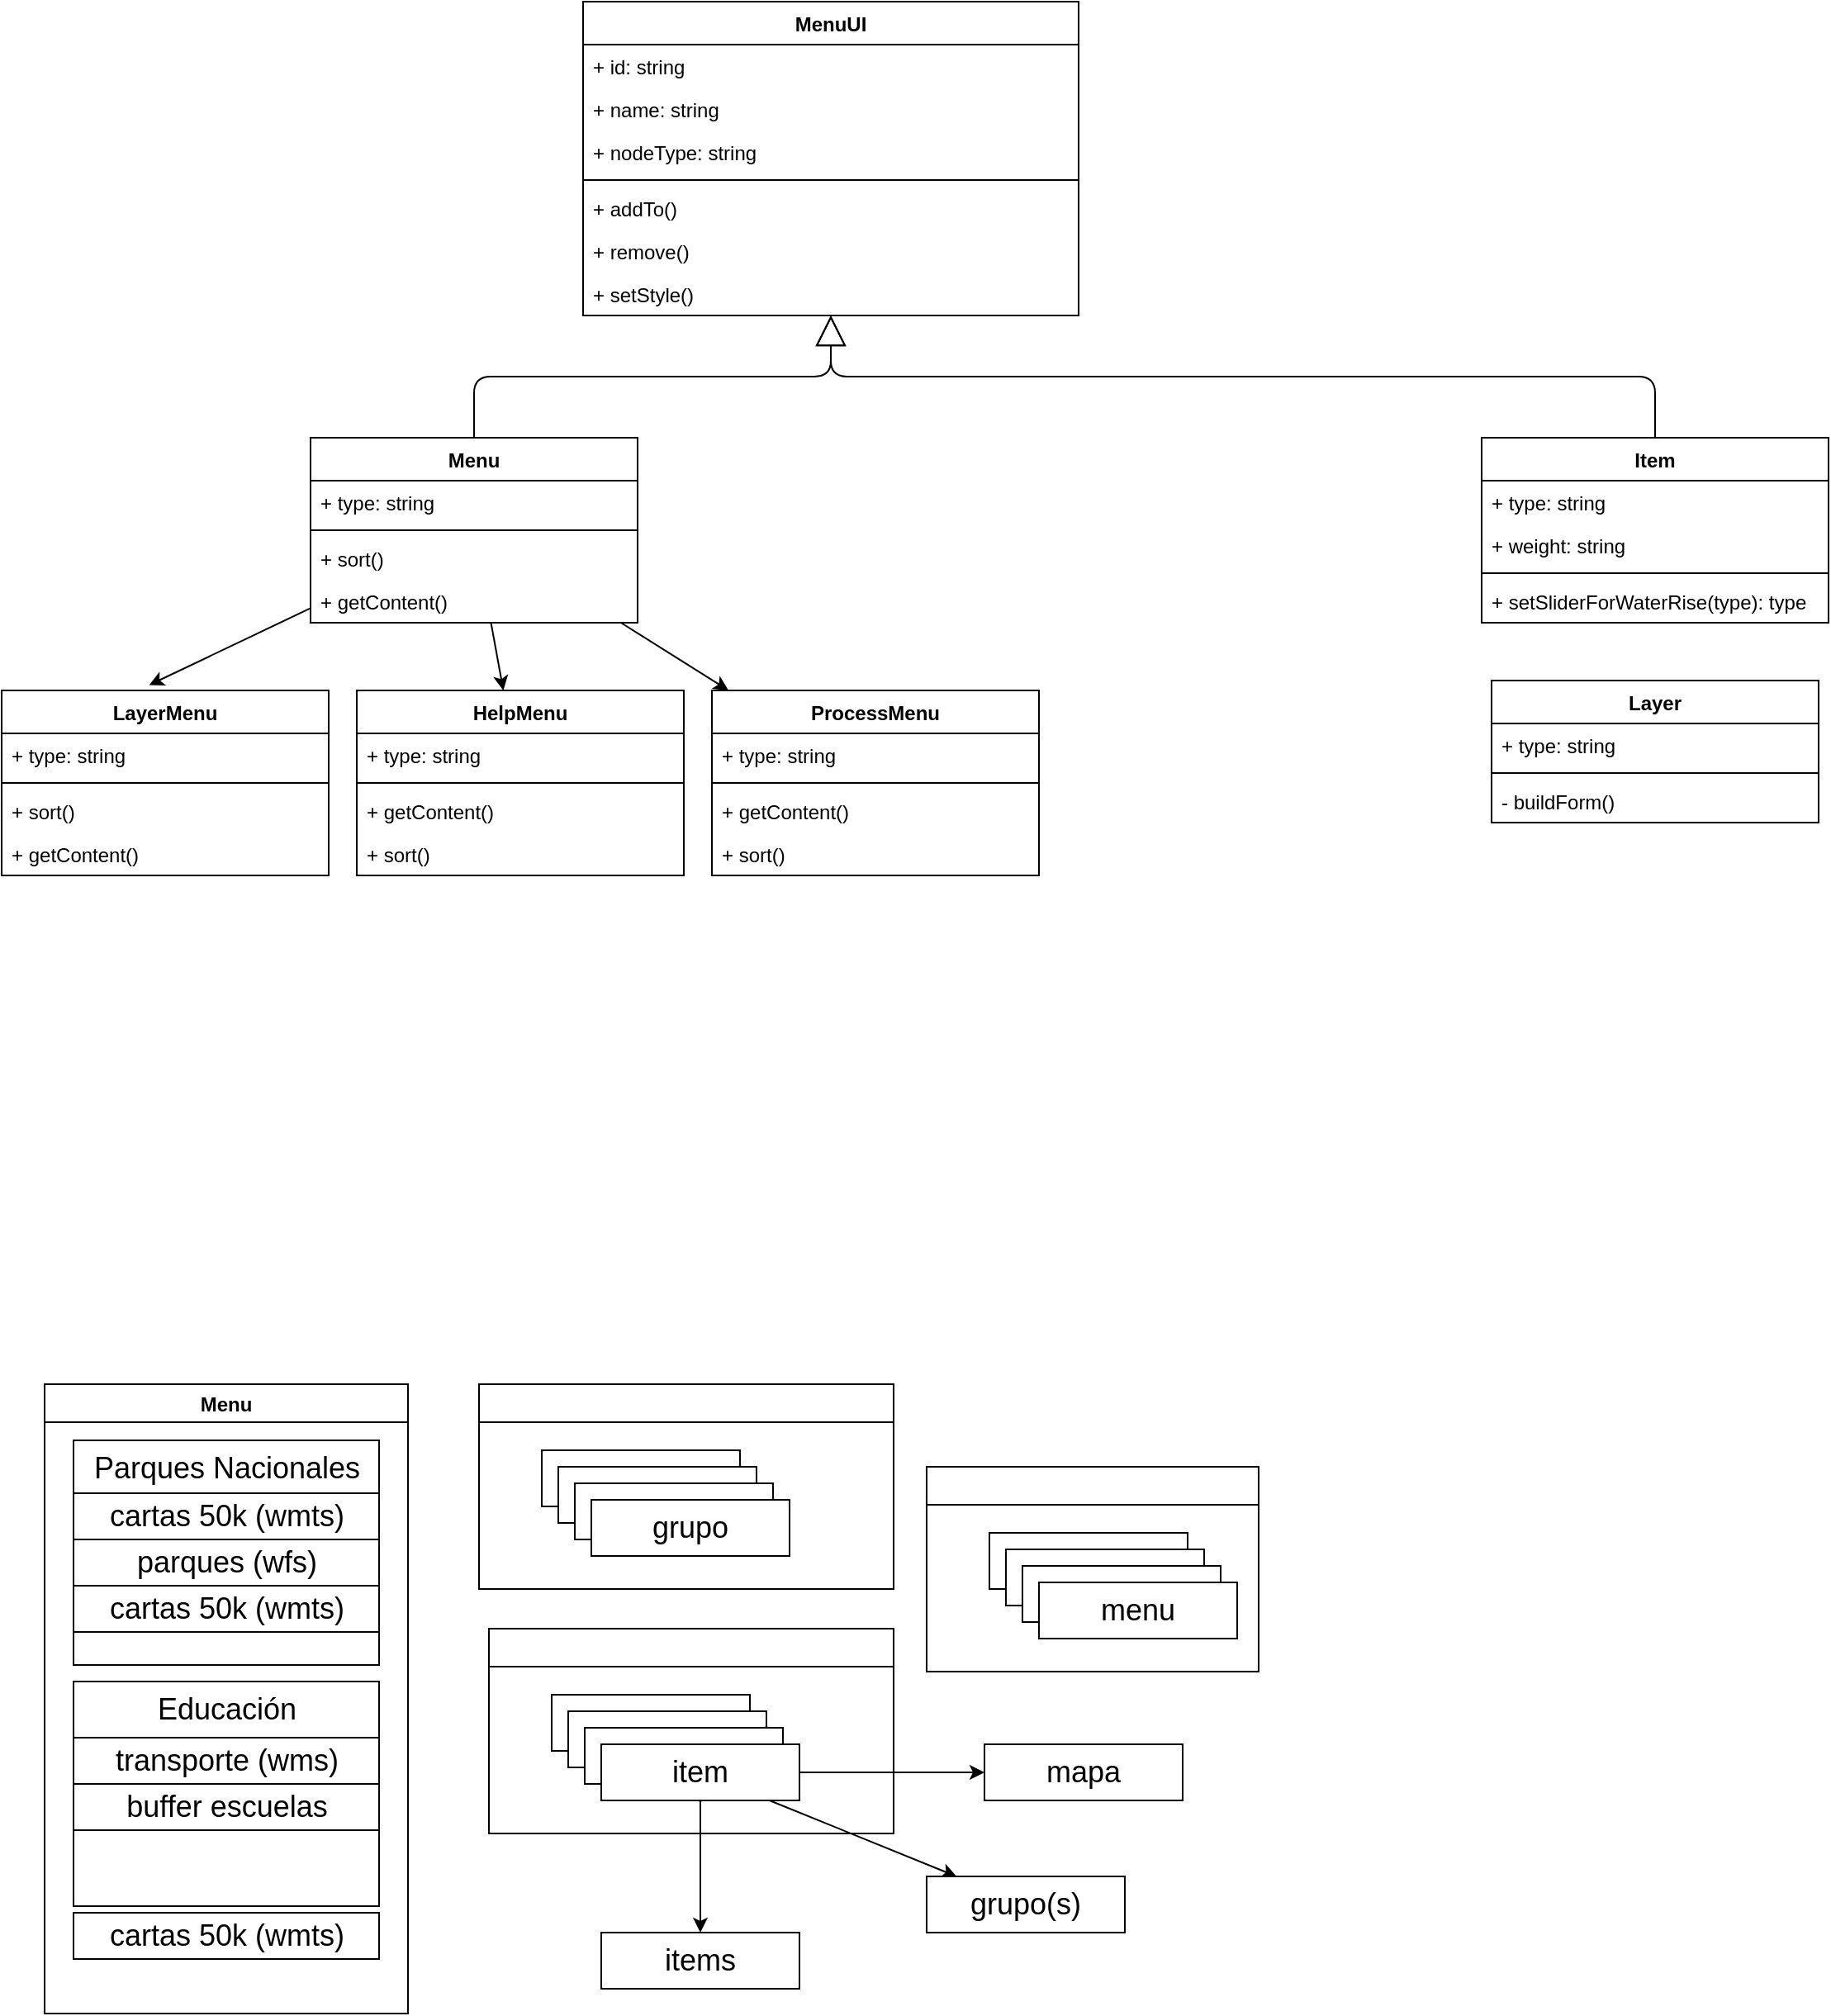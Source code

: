 <mxfile>
    <diagram id="CWb_n4CAjd2z9gFYFfTj" name="Class">
        <mxGraphModel dx="1259" dy="614" grid="0" gridSize="10" guides="1" tooltips="1" connect="1" arrows="1" fold="1" page="1" pageScale="1" pageWidth="1169" pageHeight="827" math="0" shadow="0">
            <root>
                <mxCell id="0"/>
                <mxCell id="1" parent="0"/>
                <mxCell id="zH9yEyfcCZAy-cP3OPAp-57" value="Item" style="swimlane;fontStyle=1;align=center;verticalAlign=top;childLayout=stackLayout;horizontal=1;startSize=26;horizontalStack=0;resizeParent=1;resizeParentMax=0;resizeLast=0;collapsible=1;marginBottom=0;" parent="1" vertex="1">
                    <mxGeometry x="910" y="281" width="210" height="112" as="geometry">
                        <mxRectangle x="655" y="465" width="80" height="26" as="alternateBounds"/>
                    </mxGeometry>
                </mxCell>
                <mxCell id="12" value="+ type: string" style="text;strokeColor=none;fillColor=none;align=left;verticalAlign=top;spacingLeft=4;spacingRight=4;overflow=hidden;rotatable=0;points=[[0,0.5],[1,0.5]];portConstraint=eastwest;" parent="zH9yEyfcCZAy-cP3OPAp-57" vertex="1">
                    <mxGeometry y="26" width="210" height="26" as="geometry"/>
                </mxCell>
                <mxCell id="15" value="+ weight: string" style="text;strokeColor=none;fillColor=none;align=left;verticalAlign=top;spacingLeft=4;spacingRight=4;overflow=hidden;rotatable=0;points=[[0,0.5],[1,0.5]];portConstraint=eastwest;" parent="zH9yEyfcCZAy-cP3OPAp-57" vertex="1">
                    <mxGeometry y="52" width="210" height="26" as="geometry"/>
                </mxCell>
                <mxCell id="zH9yEyfcCZAy-cP3OPAp-59" value="" style="line;strokeWidth=1;fillColor=none;align=left;verticalAlign=middle;spacingTop=-1;spacingLeft=3;spacingRight=3;rotatable=0;labelPosition=right;points=[];portConstraint=eastwest;strokeColor=inherit;" parent="zH9yEyfcCZAy-cP3OPAp-57" vertex="1">
                    <mxGeometry y="78" width="210" height="8" as="geometry"/>
                </mxCell>
                <mxCell id="zH9yEyfcCZAy-cP3OPAp-83" value="+ setSliderForWaterRise(type): type" style="text;strokeColor=none;fillColor=none;align=left;verticalAlign=top;spacingLeft=4;spacingRight=4;overflow=hidden;rotatable=0;points=[[0,0.5],[1,0.5]];portConstraint=eastwest;" parent="zH9yEyfcCZAy-cP3OPAp-57" vertex="1">
                    <mxGeometry y="86" width="210" height="26" as="geometry"/>
                </mxCell>
                <mxCell id="31" value="" style="edgeStyle=none;html=1;entryX=0.451;entryY=-0.029;entryDx=0;entryDy=0;entryPerimeter=0;" edge="1" parent="1" source="SXHfhw6Z6Lz09nfbXiYT-1" target="22">
                    <mxGeometry relative="1" as="geometry"/>
                </mxCell>
                <mxCell id="32" value="" style="edgeStyle=none;html=1;" edge="1" parent="1" source="SXHfhw6Z6Lz09nfbXiYT-1" target="26">
                    <mxGeometry relative="1" as="geometry"/>
                </mxCell>
                <mxCell id="42" value="" style="edgeStyle=none;html=1;" edge="1" parent="1" source="SXHfhw6Z6Lz09nfbXiYT-1" target="37">
                    <mxGeometry relative="1" as="geometry"/>
                </mxCell>
                <mxCell id="SXHfhw6Z6Lz09nfbXiYT-1" value="Menu" style="swimlane;fontStyle=1;align=center;verticalAlign=top;childLayout=stackLayout;horizontal=1;startSize=26;horizontalStack=0;resizeParent=1;resizeParentMax=0;resizeLast=0;collapsible=1;marginBottom=0;" parent="1" vertex="1">
                    <mxGeometry x="201" y="281" width="198" height="112" as="geometry"/>
                </mxCell>
                <mxCell id="SXHfhw6Z6Lz09nfbXiYT-2" value="+ type: string" style="text;strokeColor=none;fillColor=none;align=left;verticalAlign=top;spacingLeft=4;spacingRight=4;overflow=hidden;rotatable=0;points=[[0,0.5],[1,0.5]];portConstraint=eastwest;" parent="SXHfhw6Z6Lz09nfbXiYT-1" vertex="1">
                    <mxGeometry y="26" width="198" height="26" as="geometry"/>
                </mxCell>
                <mxCell id="SXHfhw6Z6Lz09nfbXiYT-3" value="" style="line;strokeWidth=1;fillColor=none;align=left;verticalAlign=middle;spacingTop=-1;spacingLeft=3;spacingRight=3;rotatable=0;labelPosition=right;points=[];portConstraint=eastwest;strokeColor=inherit;" parent="SXHfhw6Z6Lz09nfbXiYT-1" vertex="1">
                    <mxGeometry y="52" width="198" height="8" as="geometry"/>
                </mxCell>
                <mxCell id="30" value="+ sort()" style="text;strokeColor=none;fillColor=none;align=left;verticalAlign=top;spacingLeft=4;spacingRight=4;overflow=hidden;rotatable=0;points=[[0,0.5],[1,0.5]];portConstraint=eastwest;" vertex="1" parent="SXHfhw6Z6Lz09nfbXiYT-1">
                    <mxGeometry y="60" width="198" height="26" as="geometry"/>
                </mxCell>
                <mxCell id="0chl6XNJ0AaEcj4ULYIY-2" value="+ getContent()" style="text;strokeColor=none;fillColor=none;align=left;verticalAlign=top;spacingLeft=4;spacingRight=4;overflow=hidden;rotatable=0;points=[[0,0.5],[1,0.5]];portConstraint=eastwest;" parent="SXHfhw6Z6Lz09nfbXiYT-1" vertex="1">
                    <mxGeometry y="86" width="198" height="26" as="geometry"/>
                </mxCell>
                <mxCell id="JLlEWdNOFg77TvU8GrVB-5" value="" style="endArrow=block;endFill=0;html=1;edgeStyle=orthogonalEdgeStyle;align=left;verticalAlign=top;exitX=0.5;exitY=0;exitDx=0;exitDy=0;endSize=16;" parent="1" source="SXHfhw6Z6Lz09nfbXiYT-1" target="zH9yEyfcCZAy-cP3OPAp-73" edge="1">
                    <mxGeometry x="-0.853" y="-20" relative="1" as="geometry">
                        <mxPoint x="388" y="423" as="sourcePoint"/>
                        <mxPoint x="454" y="427" as="targetPoint"/>
                        <mxPoint as="offset"/>
                    </mxGeometry>
                </mxCell>
                <mxCell id="JLlEWdNOFg77TvU8GrVB-10" value="" style="endArrow=block;endFill=0;html=1;edgeStyle=orthogonalEdgeStyle;align=left;verticalAlign=top;exitX=0.5;exitY=0;exitDx=0;exitDy=0;endSize=16;" parent="1" source="zH9yEyfcCZAy-cP3OPAp-57" target="zH9yEyfcCZAy-cP3OPAp-73" edge="1">
                    <mxGeometry x="-0.83" relative="1" as="geometry">
                        <mxPoint x="644" y="441" as="sourcePoint"/>
                        <mxPoint x="804" y="441" as="targetPoint"/>
                        <mxPoint as="offset"/>
                    </mxGeometry>
                </mxCell>
                <mxCell id="zH9yEyfcCZAy-cP3OPAp-73" value="MenuUI" style="swimlane;fontStyle=1;align=center;verticalAlign=top;childLayout=stackLayout;horizontal=1;startSize=26;horizontalStack=0;resizeParent=1;resizeParentMax=0;resizeLast=0;collapsible=1;marginBottom=0;shadow=0;" parent="1" vertex="1">
                    <mxGeometry x="366" y="17" width="300" height="190" as="geometry"/>
                </mxCell>
                <mxCell id="GDd7rEjxKUPIOiGlK0JA-3" value="+ id: string" style="text;strokeColor=none;fillColor=none;align=left;verticalAlign=top;spacingLeft=4;spacingRight=4;overflow=hidden;rotatable=0;points=[[0,0.5],[1,0.5]];portConstraint=eastwest;" parent="zH9yEyfcCZAy-cP3OPAp-73" vertex="1">
                    <mxGeometry y="26" width="300" height="26" as="geometry"/>
                </mxCell>
                <mxCell id="GDd7rEjxKUPIOiGlK0JA-2" value="+ name: string" style="text;strokeColor=none;fillColor=none;align=left;verticalAlign=top;spacingLeft=4;spacingRight=4;overflow=hidden;rotatable=0;points=[[0,0.5],[1,0.5]];portConstraint=eastwest;" parent="zH9yEyfcCZAy-cP3OPAp-73" vertex="1">
                    <mxGeometry y="52" width="300" height="26" as="geometry"/>
                </mxCell>
                <mxCell id="wN1pKUqFxLURX6OhlAxr-1" value="+ nodeType: string" style="text;strokeColor=none;fillColor=none;align=left;verticalAlign=top;spacingLeft=4;spacingRight=4;overflow=hidden;rotatable=0;points=[[0,0.5],[1,0.5]];portConstraint=eastwest;" parent="zH9yEyfcCZAy-cP3OPAp-73" vertex="1">
                    <mxGeometry y="78" width="300" height="26" as="geometry"/>
                </mxCell>
                <mxCell id="zH9yEyfcCZAy-cP3OPAp-75" value="" style="line;strokeWidth=1;fillColor=none;align=left;verticalAlign=middle;spacingTop=-1;spacingLeft=3;spacingRight=3;rotatable=0;labelPosition=right;points=[];portConstraint=eastwest;strokeColor=inherit;" parent="zH9yEyfcCZAy-cP3OPAp-73" vertex="1">
                    <mxGeometry y="104" width="300" height="8" as="geometry"/>
                </mxCell>
                <mxCell id="GuAcYDnVSEdRQ6eYFPWp-65" value="+ addTo()" style="text;strokeColor=none;fillColor=none;align=left;verticalAlign=top;spacingLeft=4;spacingRight=4;overflow=hidden;rotatable=0;points=[[0,0.5],[1,0.5]];portConstraint=eastwest;" parent="zH9yEyfcCZAy-cP3OPAp-73" vertex="1">
                    <mxGeometry y="112" width="300" height="26" as="geometry"/>
                </mxCell>
                <mxCell id="GuAcYDnVSEdRQ6eYFPWp-66" value="+ remove()" style="text;strokeColor=none;fillColor=none;align=left;verticalAlign=top;spacingLeft=4;spacingRight=4;overflow=hidden;rotatable=0;points=[[0,0.5],[1,0.5]];portConstraint=eastwest;" parent="zH9yEyfcCZAy-cP3OPAp-73" vertex="1">
                    <mxGeometry y="138" width="300" height="26" as="geometry"/>
                </mxCell>
                <mxCell id="zH9yEyfcCZAy-cP3OPAp-80" value="+ setStyle()" style="text;strokeColor=none;fillColor=none;align=left;verticalAlign=top;spacingLeft=4;spacingRight=4;overflow=hidden;rotatable=0;points=[[0,0.5],[1,0.5]];portConstraint=eastwest;" parent="zH9yEyfcCZAy-cP3OPAp-73" vertex="1">
                    <mxGeometry y="164" width="300" height="26" as="geometry"/>
                </mxCell>
                <mxCell id="GuAcYDnVSEdRQ6eYFPWp-32" value="Menu" style="swimlane;" parent="1" vertex="1">
                    <mxGeometry x="40" y="854" width="220" height="381" as="geometry"/>
                </mxCell>
                <mxCell id="GuAcYDnVSEdRQ6eYFPWp-33" value="" style="edgeStyle=none;html=1;" parent="GuAcYDnVSEdRQ6eYFPWp-32" edge="1">
                    <mxGeometry relative="1" as="geometry">
                        <mxPoint x="100" y="71" as="sourcePoint"/>
                    </mxGeometry>
                </mxCell>
                <mxCell id="GuAcYDnVSEdRQ6eYFPWp-34" value="Parques Nacionales" style="rounded=0;whiteSpace=wrap;html=1;fontSize=18;verticalAlign=top;" parent="GuAcYDnVSEdRQ6eYFPWp-32" vertex="1">
                    <mxGeometry x="17.5" y="34" width="185" height="136" as="geometry"/>
                </mxCell>
                <mxCell id="GuAcYDnVSEdRQ6eYFPWp-35" value="parques (wfs)" style="rounded=0;whiteSpace=wrap;html=1;fontSize=18;" parent="GuAcYDnVSEdRQ6eYFPWp-32" vertex="1">
                    <mxGeometry x="17.5" y="94" width="185" height="28" as="geometry"/>
                </mxCell>
                <mxCell id="GuAcYDnVSEdRQ6eYFPWp-36" value="Educación" style="rounded=0;whiteSpace=wrap;html=1;fontSize=18;verticalAlign=top;" parent="GuAcYDnVSEdRQ6eYFPWp-32" vertex="1">
                    <mxGeometry x="17.5" y="180" width="185" height="136" as="geometry"/>
                </mxCell>
                <mxCell id="GuAcYDnVSEdRQ6eYFPWp-37" value="cartas 50k (wmts)" style="rounded=0;whiteSpace=wrap;html=1;fontSize=18;" parent="GuAcYDnVSEdRQ6eYFPWp-32" vertex="1">
                    <mxGeometry x="17.5" y="66" width="185" height="28" as="geometry"/>
                </mxCell>
                <mxCell id="GuAcYDnVSEdRQ6eYFPWp-38" value="transporte (wms)" style="rounded=0;whiteSpace=wrap;html=1;fontSize=18;" parent="GuAcYDnVSEdRQ6eYFPWp-32" vertex="1">
                    <mxGeometry x="17.5" y="214" width="185" height="28" as="geometry"/>
                </mxCell>
                <mxCell id="GuAcYDnVSEdRQ6eYFPWp-39" value="buffer escuelas" style="rounded=0;whiteSpace=wrap;html=1;fontSize=18;" parent="GuAcYDnVSEdRQ6eYFPWp-32" vertex="1">
                    <mxGeometry x="17.5" y="242" width="185" height="28" as="geometry"/>
                </mxCell>
                <mxCell id="GuAcYDnVSEdRQ6eYFPWp-40" value="cartas 50k (wmts)" style="rounded=0;whiteSpace=wrap;html=1;fontSize=18;" parent="GuAcYDnVSEdRQ6eYFPWp-32" vertex="1">
                    <mxGeometry x="17.5" y="122" width="185" height="28" as="geometry"/>
                </mxCell>
                <mxCell id="GuAcYDnVSEdRQ6eYFPWp-41" value="cartas 50k (wmts)" style="rounded=0;whiteSpace=wrap;html=1;fontSize=18;" parent="GuAcYDnVSEdRQ6eYFPWp-32" vertex="1">
                    <mxGeometry x="17.5" y="320" width="185" height="28" as="geometry"/>
                </mxCell>
                <mxCell id="GuAcYDnVSEdRQ6eYFPWp-42" value="" style="swimlane;fontSize=18;" parent="1" vertex="1">
                    <mxGeometry x="303" y="854" width="251" height="124" as="geometry"/>
                </mxCell>
                <mxCell id="GuAcYDnVSEdRQ6eYFPWp-43" value="grupo" style="rounded=0;whiteSpace=wrap;html=1;fontSize=18;" parent="GuAcYDnVSEdRQ6eYFPWp-42" vertex="1">
                    <mxGeometry x="38" y="40" width="120" height="34" as="geometry"/>
                </mxCell>
                <mxCell id="GuAcYDnVSEdRQ6eYFPWp-44" value="grupo" style="rounded=0;whiteSpace=wrap;html=1;fontSize=18;" parent="1" vertex="1">
                    <mxGeometry x="351" y="904" width="120" height="34" as="geometry"/>
                </mxCell>
                <mxCell id="GuAcYDnVSEdRQ6eYFPWp-45" value="grupo" style="rounded=0;whiteSpace=wrap;html=1;fontSize=18;" parent="1" vertex="1">
                    <mxGeometry x="361" y="914" width="120" height="34" as="geometry"/>
                </mxCell>
                <mxCell id="GuAcYDnVSEdRQ6eYFPWp-46" value="grupo" style="rounded=0;whiteSpace=wrap;html=1;fontSize=18;" parent="1" vertex="1">
                    <mxGeometry x="371" y="924" width="120" height="34" as="geometry"/>
                </mxCell>
                <mxCell id="GuAcYDnVSEdRQ6eYFPWp-47" value="" style="swimlane;fontSize=18;" parent="1" vertex="1">
                    <mxGeometry x="309" y="1002" width="245" height="124" as="geometry"/>
                </mxCell>
                <mxCell id="GuAcYDnVSEdRQ6eYFPWp-48" value="grupo" style="rounded=0;whiteSpace=wrap;html=1;fontSize=18;" parent="GuAcYDnVSEdRQ6eYFPWp-47" vertex="1">
                    <mxGeometry x="38" y="40" width="120" height="34" as="geometry"/>
                </mxCell>
                <mxCell id="GuAcYDnVSEdRQ6eYFPWp-49" value="grupo" style="rounded=0;whiteSpace=wrap;html=1;fontSize=18;" parent="1" vertex="1">
                    <mxGeometry x="357" y="1052" width="120" height="34" as="geometry"/>
                </mxCell>
                <mxCell id="GuAcYDnVSEdRQ6eYFPWp-50" value="grupo" style="rounded=0;whiteSpace=wrap;html=1;fontSize=18;" parent="1" vertex="1">
                    <mxGeometry x="367" y="1062" width="120" height="34" as="geometry"/>
                </mxCell>
                <mxCell id="GuAcYDnVSEdRQ6eYFPWp-51" value="" style="edgeStyle=none;html=1;fontSize=18;" parent="1" source="GuAcYDnVSEdRQ6eYFPWp-54" target="GuAcYDnVSEdRQ6eYFPWp-60" edge="1">
                    <mxGeometry relative="1" as="geometry"/>
                </mxCell>
                <mxCell id="GuAcYDnVSEdRQ6eYFPWp-52" value="" style="edgeStyle=none;html=1;fontSize=18;" parent="1" source="GuAcYDnVSEdRQ6eYFPWp-54" target="GuAcYDnVSEdRQ6eYFPWp-61" edge="1">
                    <mxGeometry relative="1" as="geometry"/>
                </mxCell>
                <mxCell id="GuAcYDnVSEdRQ6eYFPWp-53" value="" style="edgeStyle=none;html=1;fontSize=18;" parent="1" source="GuAcYDnVSEdRQ6eYFPWp-54" target="GuAcYDnVSEdRQ6eYFPWp-62" edge="1">
                    <mxGeometry relative="1" as="geometry"/>
                </mxCell>
                <mxCell id="GuAcYDnVSEdRQ6eYFPWp-54" value="item" style="rounded=0;whiteSpace=wrap;html=1;fontSize=18;" parent="1" vertex="1">
                    <mxGeometry x="377" y="1072" width="120" height="34" as="geometry"/>
                </mxCell>
                <mxCell id="GuAcYDnVSEdRQ6eYFPWp-55" value="" style="swimlane;fontSize=18;" parent="1" vertex="1">
                    <mxGeometry x="574" y="904" width="201" height="124" as="geometry"/>
                </mxCell>
                <mxCell id="GuAcYDnVSEdRQ6eYFPWp-56" value="grupo" style="rounded=0;whiteSpace=wrap;html=1;fontSize=18;" parent="GuAcYDnVSEdRQ6eYFPWp-55" vertex="1">
                    <mxGeometry x="38" y="40" width="120" height="34" as="geometry"/>
                </mxCell>
                <mxCell id="GuAcYDnVSEdRQ6eYFPWp-57" value="grupo" style="rounded=0;whiteSpace=wrap;html=1;fontSize=18;" parent="1" vertex="1">
                    <mxGeometry x="622" y="954" width="120" height="34" as="geometry"/>
                </mxCell>
                <mxCell id="GuAcYDnVSEdRQ6eYFPWp-58" value="grupo" style="rounded=0;whiteSpace=wrap;html=1;fontSize=18;" parent="1" vertex="1">
                    <mxGeometry x="632" y="964" width="120" height="34" as="geometry"/>
                </mxCell>
                <mxCell id="GuAcYDnVSEdRQ6eYFPWp-59" value="menu" style="rounded=0;whiteSpace=wrap;html=1;fontSize=18;" parent="1" vertex="1">
                    <mxGeometry x="642" y="974" width="120" height="34" as="geometry"/>
                </mxCell>
                <mxCell id="GuAcYDnVSEdRQ6eYFPWp-60" value="items" style="rounded=0;whiteSpace=wrap;html=1;fontSize=18;" parent="1" vertex="1">
                    <mxGeometry x="377" y="1186" width="120" height="34" as="geometry"/>
                </mxCell>
                <mxCell id="GuAcYDnVSEdRQ6eYFPWp-61" value="mapa" style="rounded=0;whiteSpace=wrap;html=1;fontSize=18;" parent="1" vertex="1">
                    <mxGeometry x="609" y="1072" width="120" height="34" as="geometry"/>
                </mxCell>
                <mxCell id="GuAcYDnVSEdRQ6eYFPWp-62" value="grupo(s)" style="rounded=0;whiteSpace=wrap;html=1;fontSize=18;" parent="1" vertex="1">
                    <mxGeometry x="574" y="1152" width="120" height="34" as="geometry"/>
                </mxCell>
                <mxCell id="18" value="Layer" style="swimlane;fontStyle=1;align=center;verticalAlign=top;childLayout=stackLayout;horizontal=1;startSize=26;horizontalStack=0;resizeParent=1;resizeParentMax=0;resizeLast=0;collapsible=1;marginBottom=0;" vertex="1" parent="1">
                    <mxGeometry x="916" y="428" width="198" height="86" as="geometry"/>
                </mxCell>
                <mxCell id="19" value="+ type: string" style="text;strokeColor=none;fillColor=none;align=left;verticalAlign=top;spacingLeft=4;spacingRight=4;overflow=hidden;rotatable=0;points=[[0,0.5],[1,0.5]];portConstraint=eastwest;" vertex="1" parent="18">
                    <mxGeometry y="26" width="198" height="26" as="geometry"/>
                </mxCell>
                <mxCell id="20" value="" style="line;strokeWidth=1;fillColor=none;align=left;verticalAlign=middle;spacingTop=-1;spacingLeft=3;spacingRight=3;rotatable=0;labelPosition=right;points=[];portConstraint=eastwest;strokeColor=inherit;" vertex="1" parent="18">
                    <mxGeometry y="52" width="198" height="8" as="geometry"/>
                </mxCell>
                <mxCell id="21" value="- buildForm()" style="text;strokeColor=none;fillColor=none;align=left;verticalAlign=top;spacingLeft=4;spacingRight=4;overflow=hidden;rotatable=0;points=[[0,0.5],[1,0.5]];portConstraint=eastwest;" vertex="1" parent="18">
                    <mxGeometry y="60" width="198" height="26" as="geometry"/>
                </mxCell>
                <mxCell id="22" value="LayerMenu" style="swimlane;fontStyle=1;align=center;verticalAlign=top;childLayout=stackLayout;horizontal=1;startSize=26;horizontalStack=0;resizeParent=1;resizeParentMax=0;resizeLast=0;collapsible=1;marginBottom=0;" vertex="1" parent="1">
                    <mxGeometry x="14" y="434" width="198" height="112" as="geometry"/>
                </mxCell>
                <mxCell id="23" value="+ type: string" style="text;strokeColor=none;fillColor=none;align=left;verticalAlign=top;spacingLeft=4;spacingRight=4;overflow=hidden;rotatable=0;points=[[0,0.5],[1,0.5]];portConstraint=eastwest;" vertex="1" parent="22">
                    <mxGeometry y="26" width="198" height="26" as="geometry"/>
                </mxCell>
                <mxCell id="24" value="" style="line;strokeWidth=1;fillColor=none;align=left;verticalAlign=middle;spacingTop=-1;spacingLeft=3;spacingRight=3;rotatable=0;labelPosition=right;points=[];portConstraint=eastwest;strokeColor=inherit;" vertex="1" parent="22">
                    <mxGeometry y="52" width="198" height="8" as="geometry"/>
                </mxCell>
                <mxCell id="33" value="+ sort()" style="text;strokeColor=none;fillColor=none;align=left;verticalAlign=top;spacingLeft=4;spacingRight=4;overflow=hidden;rotatable=0;points=[[0,0.5],[1,0.5]];portConstraint=eastwest;" vertex="1" parent="22">
                    <mxGeometry y="60" width="198" height="26" as="geometry"/>
                </mxCell>
                <mxCell id="34" value="+ getContent()" style="text;strokeColor=none;fillColor=none;align=left;verticalAlign=top;spacingLeft=4;spacingRight=4;overflow=hidden;rotatable=0;points=[[0,0.5],[1,0.5]];portConstraint=eastwest;" vertex="1" parent="22">
                    <mxGeometry y="86" width="198" height="26" as="geometry"/>
                </mxCell>
                <mxCell id="26" value="HelpMenu" style="swimlane;fontStyle=1;align=center;verticalAlign=top;childLayout=stackLayout;horizontal=1;startSize=26;horizontalStack=0;resizeParent=1;resizeParentMax=0;resizeLast=0;collapsible=1;marginBottom=0;" vertex="1" parent="1">
                    <mxGeometry x="229" y="434" width="198" height="112" as="geometry"/>
                </mxCell>
                <mxCell id="27" value="+ type: string" style="text;strokeColor=none;fillColor=none;align=left;verticalAlign=top;spacingLeft=4;spacingRight=4;overflow=hidden;rotatable=0;points=[[0,0.5],[1,0.5]];portConstraint=eastwest;" vertex="1" parent="26">
                    <mxGeometry y="26" width="198" height="26" as="geometry"/>
                </mxCell>
                <mxCell id="28" value="" style="line;strokeWidth=1;fillColor=none;align=left;verticalAlign=middle;spacingTop=-1;spacingLeft=3;spacingRight=3;rotatable=0;labelPosition=right;points=[];portConstraint=eastwest;strokeColor=inherit;" vertex="1" parent="26">
                    <mxGeometry y="52" width="198" height="8" as="geometry"/>
                </mxCell>
                <mxCell id="36" value="+ getContent()" style="text;strokeColor=none;fillColor=none;align=left;verticalAlign=top;spacingLeft=4;spacingRight=4;overflow=hidden;rotatable=0;points=[[0,0.5],[1,0.5]];portConstraint=eastwest;" vertex="1" parent="26">
                    <mxGeometry y="60" width="198" height="26" as="geometry"/>
                </mxCell>
                <mxCell id="35" value="+ sort()" style="text;strokeColor=none;fillColor=none;align=left;verticalAlign=top;spacingLeft=4;spacingRight=4;overflow=hidden;rotatable=0;points=[[0,0.5],[1,0.5]];portConstraint=eastwest;" vertex="1" parent="26">
                    <mxGeometry y="86" width="198" height="26" as="geometry"/>
                </mxCell>
                <mxCell id="37" value="ProcessMenu" style="swimlane;fontStyle=1;align=center;verticalAlign=top;childLayout=stackLayout;horizontal=1;startSize=26;horizontalStack=0;resizeParent=1;resizeParentMax=0;resizeLast=0;collapsible=1;marginBottom=0;" vertex="1" parent="1">
                    <mxGeometry x="444" y="434" width="198" height="112" as="geometry"/>
                </mxCell>
                <mxCell id="38" value="+ type: string" style="text;strokeColor=none;fillColor=none;align=left;verticalAlign=top;spacingLeft=4;spacingRight=4;overflow=hidden;rotatable=0;points=[[0,0.5],[1,0.5]];portConstraint=eastwest;" vertex="1" parent="37">
                    <mxGeometry y="26" width="198" height="26" as="geometry"/>
                </mxCell>
                <mxCell id="39" value="" style="line;strokeWidth=1;fillColor=none;align=left;verticalAlign=middle;spacingTop=-1;spacingLeft=3;spacingRight=3;rotatable=0;labelPosition=right;points=[];portConstraint=eastwest;strokeColor=inherit;" vertex="1" parent="37">
                    <mxGeometry y="52" width="198" height="8" as="geometry"/>
                </mxCell>
                <mxCell id="40" value="+ getContent()" style="text;strokeColor=none;fillColor=none;align=left;verticalAlign=top;spacingLeft=4;spacingRight=4;overflow=hidden;rotatable=0;points=[[0,0.5],[1,0.5]];portConstraint=eastwest;" vertex="1" parent="37">
                    <mxGeometry y="60" width="198" height="26" as="geometry"/>
                </mxCell>
                <mxCell id="41" value="+ sort()" style="text;strokeColor=none;fillColor=none;align=left;verticalAlign=top;spacingLeft=4;spacingRight=4;overflow=hidden;rotatable=0;points=[[0,0.5],[1,0.5]];portConstraint=eastwest;" vertex="1" parent="37">
                    <mxGeometry y="86" width="198" height="26" as="geometry"/>
                </mxCell>
            </root>
        </mxGraphModel>
    </diagram>
    <diagram name="newMenu" id="8wBzWlpu2rMvFA-HDnfL">
        <mxGraphModel dx="1367" dy="787" grid="0" gridSize="10" guides="1" tooltips="1" connect="1" arrows="1" fold="1" page="1" pageScale="1" pageWidth="1169" pageHeight="827" math="0" shadow="0">
            <root>
                <mxCell id="F6urXVBgQZj6xSzh7uNJ-0"/>
                <mxCell id="F6urXVBgQZj6xSzh7uNJ-1" parent="F6urXVBgQZj6xSzh7uNJ-0"/>
                <mxCell id="F6urXVBgQZj6xSzh7uNJ-18" value="Element" style="swimlane;fontStyle=1;align=center;verticalAlign=top;childLayout=stackLayout;horizontal=1;startSize=26;horizontalStack=0;resizeParent=1;resizeParentMax=0;resizeLast=0;collapsible=1;marginBottom=0;shadow=0;" vertex="1" parent="F6urXVBgQZj6xSzh7uNJ-1">
                    <mxGeometry x="24" y="13" width="300" height="191" as="geometry"/>
                </mxCell>
                <mxCell id="F6urXVBgQZj6xSzh7uNJ-19" value="+ id: string" style="text;strokeColor=none;fillColor=none;align=left;verticalAlign=top;spacingLeft=4;spacingRight=4;overflow=hidden;rotatable=0;points=[[0,0.5],[1,0.5]];portConstraint=eastwest;" vertex="1" parent="F6urXVBgQZj6xSzh7uNJ-18">
                    <mxGeometry y="26" width="300" height="26" as="geometry"/>
                </mxCell>
                <mxCell id="F6urXVBgQZj6xSzh7uNJ-20" value="+ name: string" style="text;strokeColor=none;fillColor=none;align=left;verticalAlign=top;spacingLeft=4;spacingRight=4;overflow=hidden;rotatable=0;points=[[0,0.5],[1,0.5]];portConstraint=eastwest;" vertex="1" parent="F6urXVBgQZj6xSzh7uNJ-18">
                    <mxGeometry y="52" width="300" height="26" as="geometry"/>
                </mxCell>
                <mxCell id="F6urXVBgQZj6xSzh7uNJ-21" value="+ type: string" style="text;strokeColor=none;fillColor=none;align=left;verticalAlign=top;spacingLeft=4;spacingRight=4;overflow=hidden;rotatable=0;points=[[0,0.5],[1,0.5]];portConstraint=eastwest;" vertex="1" parent="F6urXVBgQZj6xSzh7uNJ-18">
                    <mxGeometry y="78" width="300" height="26" as="geometry"/>
                </mxCell>
                <mxCell id="F6urXVBgQZj6xSzh7uNJ-22" value="" style="line;strokeWidth=1;fillColor=none;align=left;verticalAlign=middle;spacingTop=-1;spacingLeft=3;spacingRight=3;rotatable=0;labelPosition=right;points=[];portConstraint=eastwest;strokeColor=inherit;" vertex="1" parent="F6urXVBgQZj6xSzh7uNJ-18">
                    <mxGeometry y="104" width="300" height="8" as="geometry"/>
                </mxCell>
                <mxCell id="F6urXVBgQZj6xSzh7uNJ-23" value="+ addTo()" style="text;strokeColor=none;fillColor=none;align=left;verticalAlign=top;spacingLeft=4;spacingRight=4;overflow=hidden;rotatable=0;points=[[0,0.5],[1,0.5]];portConstraint=eastwest;" vertex="1" parent="F6urXVBgQZj6xSzh7uNJ-18">
                    <mxGeometry y="112" width="300" height="26" as="geometry"/>
                </mxCell>
                <mxCell id="F6urXVBgQZj6xSzh7uNJ-24" value="+ remove()" style="text;strokeColor=none;fillColor=none;align=left;verticalAlign=top;spacingLeft=4;spacingRight=4;overflow=hidden;rotatable=0;points=[[0,0.5],[1,0.5]];portConstraint=eastwest;" vertex="1" parent="F6urXVBgQZj6xSzh7uNJ-18">
                    <mxGeometry y="138" width="300" height="26" as="geometry"/>
                </mxCell>
                <mxCell id="m8x4IANRLHTWrWJy82Jp-11" value="+ setStyle()" style="text;strokeColor=none;fillColor=none;align=left;verticalAlign=top;spacingLeft=4;spacingRight=4;overflow=hidden;rotatable=0;points=[[0,0.5],[1,0.5]];portConstraint=eastwest;" vertex="1" parent="F6urXVBgQZj6xSzh7uNJ-18">
                    <mxGeometry y="164" width="300" height="27" as="geometry"/>
                </mxCell>
                <mxCell id="F6urXVBgQZj6xSzh7uNJ-27" value="Menu" style="swimlane;" vertex="1" parent="F6urXVBgQZj6xSzh7uNJ-1">
                    <mxGeometry x="40" y="854" width="220" height="381" as="geometry"/>
                </mxCell>
                <mxCell id="F6urXVBgQZj6xSzh7uNJ-28" value="" style="edgeStyle=none;html=1;" edge="1" parent="F6urXVBgQZj6xSzh7uNJ-27">
                    <mxGeometry relative="1" as="geometry">
                        <mxPoint x="100" y="71" as="sourcePoint"/>
                    </mxGeometry>
                </mxCell>
                <mxCell id="F6urXVBgQZj6xSzh7uNJ-29" value="Parques Nacionales" style="rounded=0;whiteSpace=wrap;html=1;fontSize=18;verticalAlign=top;" vertex="1" parent="F6urXVBgQZj6xSzh7uNJ-27">
                    <mxGeometry x="17.5" y="34" width="185" height="136" as="geometry"/>
                </mxCell>
                <mxCell id="F6urXVBgQZj6xSzh7uNJ-30" value="parques (wfs)" style="rounded=0;whiteSpace=wrap;html=1;fontSize=18;" vertex="1" parent="F6urXVBgQZj6xSzh7uNJ-27">
                    <mxGeometry x="17.5" y="94" width="185" height="28" as="geometry"/>
                </mxCell>
                <mxCell id="F6urXVBgQZj6xSzh7uNJ-31" value="Educación" style="rounded=0;whiteSpace=wrap;html=1;fontSize=18;verticalAlign=top;" vertex="1" parent="F6urXVBgQZj6xSzh7uNJ-27">
                    <mxGeometry x="17.5" y="180" width="185" height="136" as="geometry"/>
                </mxCell>
                <mxCell id="F6urXVBgQZj6xSzh7uNJ-32" value="cartas 50k (wmts)" style="rounded=0;whiteSpace=wrap;html=1;fontSize=18;" vertex="1" parent="F6urXVBgQZj6xSzh7uNJ-27">
                    <mxGeometry x="17.5" y="66" width="185" height="28" as="geometry"/>
                </mxCell>
                <mxCell id="F6urXVBgQZj6xSzh7uNJ-33" value="transporte (wms)" style="rounded=0;whiteSpace=wrap;html=1;fontSize=18;" vertex="1" parent="F6urXVBgQZj6xSzh7uNJ-27">
                    <mxGeometry x="17.5" y="214" width="185" height="28" as="geometry"/>
                </mxCell>
                <mxCell id="F6urXVBgQZj6xSzh7uNJ-34" value="buffer escuelas" style="rounded=0;whiteSpace=wrap;html=1;fontSize=18;" vertex="1" parent="F6urXVBgQZj6xSzh7uNJ-27">
                    <mxGeometry x="17.5" y="242" width="185" height="28" as="geometry"/>
                </mxCell>
                <mxCell id="F6urXVBgQZj6xSzh7uNJ-35" value="cartas 50k (wmts)" style="rounded=0;whiteSpace=wrap;html=1;fontSize=18;" vertex="1" parent="F6urXVBgQZj6xSzh7uNJ-27">
                    <mxGeometry x="17.5" y="122" width="185" height="28" as="geometry"/>
                </mxCell>
                <mxCell id="F6urXVBgQZj6xSzh7uNJ-36" value="cartas 50k (wmts)" style="rounded=0;whiteSpace=wrap;html=1;fontSize=18;" vertex="1" parent="F6urXVBgQZj6xSzh7uNJ-27">
                    <mxGeometry x="17.5" y="320" width="185" height="28" as="geometry"/>
                </mxCell>
                <mxCell id="F6urXVBgQZj6xSzh7uNJ-37" value="" style="swimlane;fontSize=18;" vertex="1" parent="F6urXVBgQZj6xSzh7uNJ-1">
                    <mxGeometry x="303" y="854" width="251" height="124" as="geometry"/>
                </mxCell>
                <mxCell id="F6urXVBgQZj6xSzh7uNJ-38" value="grupo" style="rounded=0;whiteSpace=wrap;html=1;fontSize=18;" vertex="1" parent="F6urXVBgQZj6xSzh7uNJ-37">
                    <mxGeometry x="38" y="40" width="120" height="34" as="geometry"/>
                </mxCell>
                <mxCell id="F6urXVBgQZj6xSzh7uNJ-39" value="grupo" style="rounded=0;whiteSpace=wrap;html=1;fontSize=18;" vertex="1" parent="F6urXVBgQZj6xSzh7uNJ-1">
                    <mxGeometry x="351" y="904" width="120" height="34" as="geometry"/>
                </mxCell>
                <mxCell id="F6urXVBgQZj6xSzh7uNJ-40" value="grupo" style="rounded=0;whiteSpace=wrap;html=1;fontSize=18;" vertex="1" parent="F6urXVBgQZj6xSzh7uNJ-1">
                    <mxGeometry x="361" y="914" width="120" height="34" as="geometry"/>
                </mxCell>
                <mxCell id="F6urXVBgQZj6xSzh7uNJ-41" value="grupo" style="rounded=0;whiteSpace=wrap;html=1;fontSize=18;" vertex="1" parent="F6urXVBgQZj6xSzh7uNJ-1">
                    <mxGeometry x="371" y="924" width="120" height="34" as="geometry"/>
                </mxCell>
                <mxCell id="F6urXVBgQZj6xSzh7uNJ-42" value="" style="swimlane;fontSize=18;" vertex="1" parent="F6urXVBgQZj6xSzh7uNJ-1">
                    <mxGeometry x="309" y="1002" width="245" height="124" as="geometry"/>
                </mxCell>
                <mxCell id="F6urXVBgQZj6xSzh7uNJ-43" value="grupo" style="rounded=0;whiteSpace=wrap;html=1;fontSize=18;" vertex="1" parent="F6urXVBgQZj6xSzh7uNJ-42">
                    <mxGeometry x="38" y="40" width="120" height="34" as="geometry"/>
                </mxCell>
                <mxCell id="F6urXVBgQZj6xSzh7uNJ-44" value="grupo" style="rounded=0;whiteSpace=wrap;html=1;fontSize=18;" vertex="1" parent="F6urXVBgQZj6xSzh7uNJ-1">
                    <mxGeometry x="357" y="1052" width="120" height="34" as="geometry"/>
                </mxCell>
                <mxCell id="F6urXVBgQZj6xSzh7uNJ-45" value="grupo" style="rounded=0;whiteSpace=wrap;html=1;fontSize=18;" vertex="1" parent="F6urXVBgQZj6xSzh7uNJ-1">
                    <mxGeometry x="367" y="1062" width="120" height="34" as="geometry"/>
                </mxCell>
                <mxCell id="F6urXVBgQZj6xSzh7uNJ-46" value="" style="edgeStyle=none;html=1;fontSize=18;" edge="1" parent="F6urXVBgQZj6xSzh7uNJ-1" source="F6urXVBgQZj6xSzh7uNJ-49" target="F6urXVBgQZj6xSzh7uNJ-55">
                    <mxGeometry relative="1" as="geometry"/>
                </mxCell>
                <mxCell id="F6urXVBgQZj6xSzh7uNJ-47" value="" style="edgeStyle=none;html=1;fontSize=18;" edge="1" parent="F6urXVBgQZj6xSzh7uNJ-1" source="F6urXVBgQZj6xSzh7uNJ-49" target="F6urXVBgQZj6xSzh7uNJ-56">
                    <mxGeometry relative="1" as="geometry"/>
                </mxCell>
                <mxCell id="F6urXVBgQZj6xSzh7uNJ-48" value="" style="edgeStyle=none;html=1;fontSize=18;" edge="1" parent="F6urXVBgQZj6xSzh7uNJ-1" source="F6urXVBgQZj6xSzh7uNJ-49" target="F6urXVBgQZj6xSzh7uNJ-57">
                    <mxGeometry relative="1" as="geometry"/>
                </mxCell>
                <mxCell id="F6urXVBgQZj6xSzh7uNJ-49" value="item" style="rounded=0;whiteSpace=wrap;html=1;fontSize=18;" vertex="1" parent="F6urXVBgQZj6xSzh7uNJ-1">
                    <mxGeometry x="377" y="1072" width="120" height="34" as="geometry"/>
                </mxCell>
                <mxCell id="F6urXVBgQZj6xSzh7uNJ-50" value="" style="swimlane;fontSize=18;" vertex="1" parent="F6urXVBgQZj6xSzh7uNJ-1">
                    <mxGeometry x="574" y="904" width="201" height="124" as="geometry"/>
                </mxCell>
                <mxCell id="F6urXVBgQZj6xSzh7uNJ-51" value="grupo" style="rounded=0;whiteSpace=wrap;html=1;fontSize=18;" vertex="1" parent="F6urXVBgQZj6xSzh7uNJ-50">
                    <mxGeometry x="38" y="40" width="120" height="34" as="geometry"/>
                </mxCell>
                <mxCell id="F6urXVBgQZj6xSzh7uNJ-52" value="grupo" style="rounded=0;whiteSpace=wrap;html=1;fontSize=18;" vertex="1" parent="F6urXVBgQZj6xSzh7uNJ-1">
                    <mxGeometry x="622" y="954" width="120" height="34" as="geometry"/>
                </mxCell>
                <mxCell id="F6urXVBgQZj6xSzh7uNJ-53" value="grupo" style="rounded=0;whiteSpace=wrap;html=1;fontSize=18;" vertex="1" parent="F6urXVBgQZj6xSzh7uNJ-1">
                    <mxGeometry x="632" y="964" width="120" height="34" as="geometry"/>
                </mxCell>
                <mxCell id="F6urXVBgQZj6xSzh7uNJ-54" value="menu" style="rounded=0;whiteSpace=wrap;html=1;fontSize=18;" vertex="1" parent="F6urXVBgQZj6xSzh7uNJ-1">
                    <mxGeometry x="642" y="974" width="120" height="34" as="geometry"/>
                </mxCell>
                <mxCell id="F6urXVBgQZj6xSzh7uNJ-55" value="items" style="rounded=0;whiteSpace=wrap;html=1;fontSize=18;" vertex="1" parent="F6urXVBgQZj6xSzh7uNJ-1">
                    <mxGeometry x="377" y="1186" width="120" height="34" as="geometry"/>
                </mxCell>
                <mxCell id="F6urXVBgQZj6xSzh7uNJ-56" value="mapa" style="rounded=0;whiteSpace=wrap;html=1;fontSize=18;" vertex="1" parent="F6urXVBgQZj6xSzh7uNJ-1">
                    <mxGeometry x="609" y="1072" width="120" height="34" as="geometry"/>
                </mxCell>
                <mxCell id="F6urXVBgQZj6xSzh7uNJ-57" value="grupo(s)" style="rounded=0;whiteSpace=wrap;html=1;fontSize=18;" vertex="1" parent="F6urXVBgQZj6xSzh7uNJ-1">
                    <mxGeometry x="574" y="1152" width="120" height="34" as="geometry"/>
                </mxCell>
                <mxCell id="S5_TXi30lpOwRx2xWLw7-1" value="Menu" style="swimlane;fontStyle=1;align=center;verticalAlign=top;childLayout=stackLayout;horizontal=1;startSize=26;horizontalStack=0;resizeParent=1;resizeParentMax=0;resizeLast=0;collapsible=1;marginBottom=0;shadow=0;" vertex="1" parent="F6urXVBgQZj6xSzh7uNJ-1">
                    <mxGeometry x="452" y="13" width="300" height="191" as="geometry">
                        <mxRectangle x="458" y="13" width="66" height="26" as="alternateBounds"/>
                    </mxGeometry>
                </mxCell>
                <mxCell id="S5_TXi30lpOwRx2xWLw7-2" value="+ id: string" style="text;strokeColor=none;fillColor=none;align=left;verticalAlign=top;spacingLeft=4;spacingRight=4;overflow=hidden;rotatable=0;points=[[0,0.5],[1,0.5]];portConstraint=eastwest;" vertex="1" parent="S5_TXi30lpOwRx2xWLw7-1">
                    <mxGeometry y="26" width="300" height="26" as="geometry"/>
                </mxCell>
                <mxCell id="S5_TXi30lpOwRx2xWLw7-5" value="" style="line;strokeWidth=1;fillColor=none;align=left;verticalAlign=middle;spacingTop=-1;spacingLeft=3;spacingRight=3;rotatable=0;labelPosition=right;points=[];portConstraint=eastwest;strokeColor=inherit;" vertex="1" parent="S5_TXi30lpOwRx2xWLw7-1">
                    <mxGeometry y="52" width="300" height="8" as="geometry"/>
                </mxCell>
                <mxCell id="S5_TXi30lpOwRx2xWLw7-6" value="+ addTo()" style="text;strokeColor=none;fillColor=none;align=left;verticalAlign=top;spacingLeft=4;spacingRight=4;overflow=hidden;rotatable=0;points=[[0,0.5],[1,0.5]];portConstraint=eastwest;" vertex="1" parent="S5_TXi30lpOwRx2xWLw7-1">
                    <mxGeometry y="60" width="300" height="26" as="geometry"/>
                </mxCell>
                <mxCell id="S5_TXi30lpOwRx2xWLw7-7" value="+ remove()" style="text;strokeColor=none;fillColor=none;align=left;verticalAlign=top;spacingLeft=4;spacingRight=4;overflow=hidden;rotatable=0;points=[[0,0.5],[1,0.5]];portConstraint=eastwest;" vertex="1" parent="S5_TXi30lpOwRx2xWLw7-1">
                    <mxGeometry y="86" width="300" height="26" as="geometry"/>
                </mxCell>
                <mxCell id="S5_TXi30lpOwRx2xWLw7-10" value="+ modifiy()" style="text;strokeColor=none;fillColor=none;align=left;verticalAlign=top;spacingLeft=4;spacingRight=4;overflow=hidden;rotatable=0;points=[[0,0.5],[1,0.5]];portConstraint=eastwest;" vertex="1" parent="S5_TXi30lpOwRx2xWLw7-1">
                    <mxGeometry y="112" width="300" height="26" as="geometry"/>
                </mxCell>
                <mxCell id="S5_TXi30lpOwRx2xWLw7-9" value="+ setStyle()" style="text;strokeColor=none;fillColor=none;align=left;verticalAlign=top;spacingLeft=4;spacingRight=4;overflow=hidden;rotatable=0;points=[[0,0.5],[1,0.5]];portConstraint=eastwest;" vertex="1" parent="S5_TXi30lpOwRx2xWLw7-1">
                    <mxGeometry y="138" width="300" height="27" as="geometry"/>
                </mxCell>
                <mxCell id="S5_TXi30lpOwRx2xWLw7-8" value="+ addSection()" style="text;strokeColor=none;fillColor=none;align=left;verticalAlign=top;spacingLeft=4;spacingRight=4;overflow=hidden;rotatable=0;points=[[0,0.5],[1,0.5]];portConstraint=eastwest;" vertex="1" parent="S5_TXi30lpOwRx2xWLw7-1">
                    <mxGeometry y="165" width="300" height="26" as="geometry"/>
                </mxCell>
                <mxCell id="m8x4IANRLHTWrWJy82Jp-3" value="Listado de elementos" style="swimlane;fontStyle=1;align=center;verticalAlign=top;childLayout=stackLayout;horizontal=1;startSize=26;horizontalStack=0;resizeParent=1;resizeParentMax=0;resizeLast=0;collapsible=1;marginBottom=0;shadow=0;" vertex="1" parent="F6urXVBgQZj6xSzh7uNJ-1">
                    <mxGeometry x="832" y="18" width="300" height="104" as="geometry">
                        <mxRectangle x="458" y="13" width="66" height="26" as="alternateBounds"/>
                    </mxGeometry>
                </mxCell>
                <mxCell id="m8x4IANRLHTWrWJy82Jp-4" value="Menu básico&#10;" style="text;strokeColor=none;fillColor=none;align=left;verticalAlign=top;spacingLeft=4;spacingRight=4;overflow=hidden;rotatable=0;points=[[0,0.5],[1,0.5]];portConstraint=eastwest;" vertex="1" parent="m8x4IANRLHTWrWJy82Jp-3">
                    <mxGeometry y="26" width="300" height="26" as="geometry"/>
                </mxCell>
                <mxCell id="m8x4IANRLHTWrWJy82Jp-6" value="Secciones con botones" style="text;strokeColor=none;fillColor=none;align=left;verticalAlign=top;spacingLeft=4;spacingRight=4;overflow=hidden;rotatable=0;points=[[0,0.5],[1,0.5]];portConstraint=eastwest;" vertex="1" parent="m8x4IANRLHTWrWJy82Jp-3">
                    <mxGeometry y="52" width="300" height="26" as="geometry"/>
                </mxCell>
                <mxCell id="m8x4IANRLHTWrWJy82Jp-7" value="Dentro de las secciones: Elementos" style="text;strokeColor=none;fillColor=none;align=left;verticalAlign=top;spacingLeft=4;spacingRight=4;overflow=hidden;rotatable=0;points=[[0,0.5],[1,0.5]];portConstraint=eastwest;" vertex="1" parent="m8x4IANRLHTWrWJy82Jp-3">
                    <mxGeometry y="78" width="300" height="26" as="geometry"/>
                </mxCell>
                <mxCell id="m8x4IANRLHTWrWJy82Jp-12" value="&lt;h1&gt;New Menu&lt;/h1&gt;&lt;div&gt;1. Crear Menu simple con la clase Menu, el cual se puede agregar y quitar del mapa. Con&amp;nbsp;&lt;span style=&quot;&quot;&gt;setStyle&lt;/span&gt;() se pueden cambiar sus estilos.&lt;/div&gt;&lt;div&gt;2. Con addSection() agregamos secciones vacias con boton lateral al menu.&lt;/div&gt;&lt;div&gt;&lt;span style=&quot;background-color: initial;&quot;&gt;3. A cada seccion, se le agrega un elemento de cualquier tipo. Puede contener un listado de secciones con capas, una interfaz de ayuda, un buscador, etc.&lt;/span&gt;&lt;br&gt;&lt;/div&gt;&lt;div&gt;&lt;span style=&quot;background-color: initial;&quot;&gt;&lt;br&gt;&lt;/span&gt;&lt;/div&gt;" style="text;html=1;strokeColor=none;fillColor=none;spacing=5;spacingTop=-20;whiteSpace=wrap;overflow=hidden;rounded=0;" vertex="1" parent="F6urXVBgQZj6xSzh7uNJ-1">
                    <mxGeometry x="24" y="307" width="1123" height="143" as="geometry"/>
                </mxCell>
            </root>
        </mxGraphModel>
    </diagram>
    <diagram id="zKj1nWsVdqE3z-n9kn48" name="Use case">
        <mxGraphModel dx="1367" dy="787" grid="1" gridSize="10" guides="1" tooltips="1" connect="1" arrows="1" fold="1" page="1" pageScale="1" pageWidth="827" pageHeight="1169" math="0" shadow="0">
            <root>
                <mxCell id="8P5OABlq8EOVzUHR2hVs-0"/>
                <mxCell id="8P5OABlq8EOVzUHR2hVs-1" parent="8P5OABlq8EOVzUHR2hVs-0"/>
                <mxCell id="8P5OABlq8EOVzUHR2hVs-4" value="" style="edgeStyle=none;html=1;fontSize=15;" parent="8P5OABlq8EOVzUHR2hVs-1" edge="1">
                    <mxGeometry relative="1" as="geometry">
                        <mxPoint x="170" y="80" as="sourcePoint"/>
                    </mxGeometry>
                </mxCell>
            </root>
        </mxGraphModel>
    </diagram>
    <diagram id="_xa8yNnuS_HWsyc0oqN-" name="UI">
        <mxGraphModel dx="1367" dy="787" grid="0" gridSize="10" guides="1" tooltips="1" connect="1" arrows="1" fold="1" page="1" pageScale="1" pageWidth="827" pageHeight="1169" math="0" shadow="0">
            <root>
                <mxCell id="Yy6ttEl-2uWcZLMRW086-0"/>
                <mxCell id="Yy6ttEl-2uWcZLMRW086-1" parent="Yy6ttEl-2uWcZLMRW086-0"/>
            </root>
        </mxGraphModel>
    </diagram>
</mxfile>